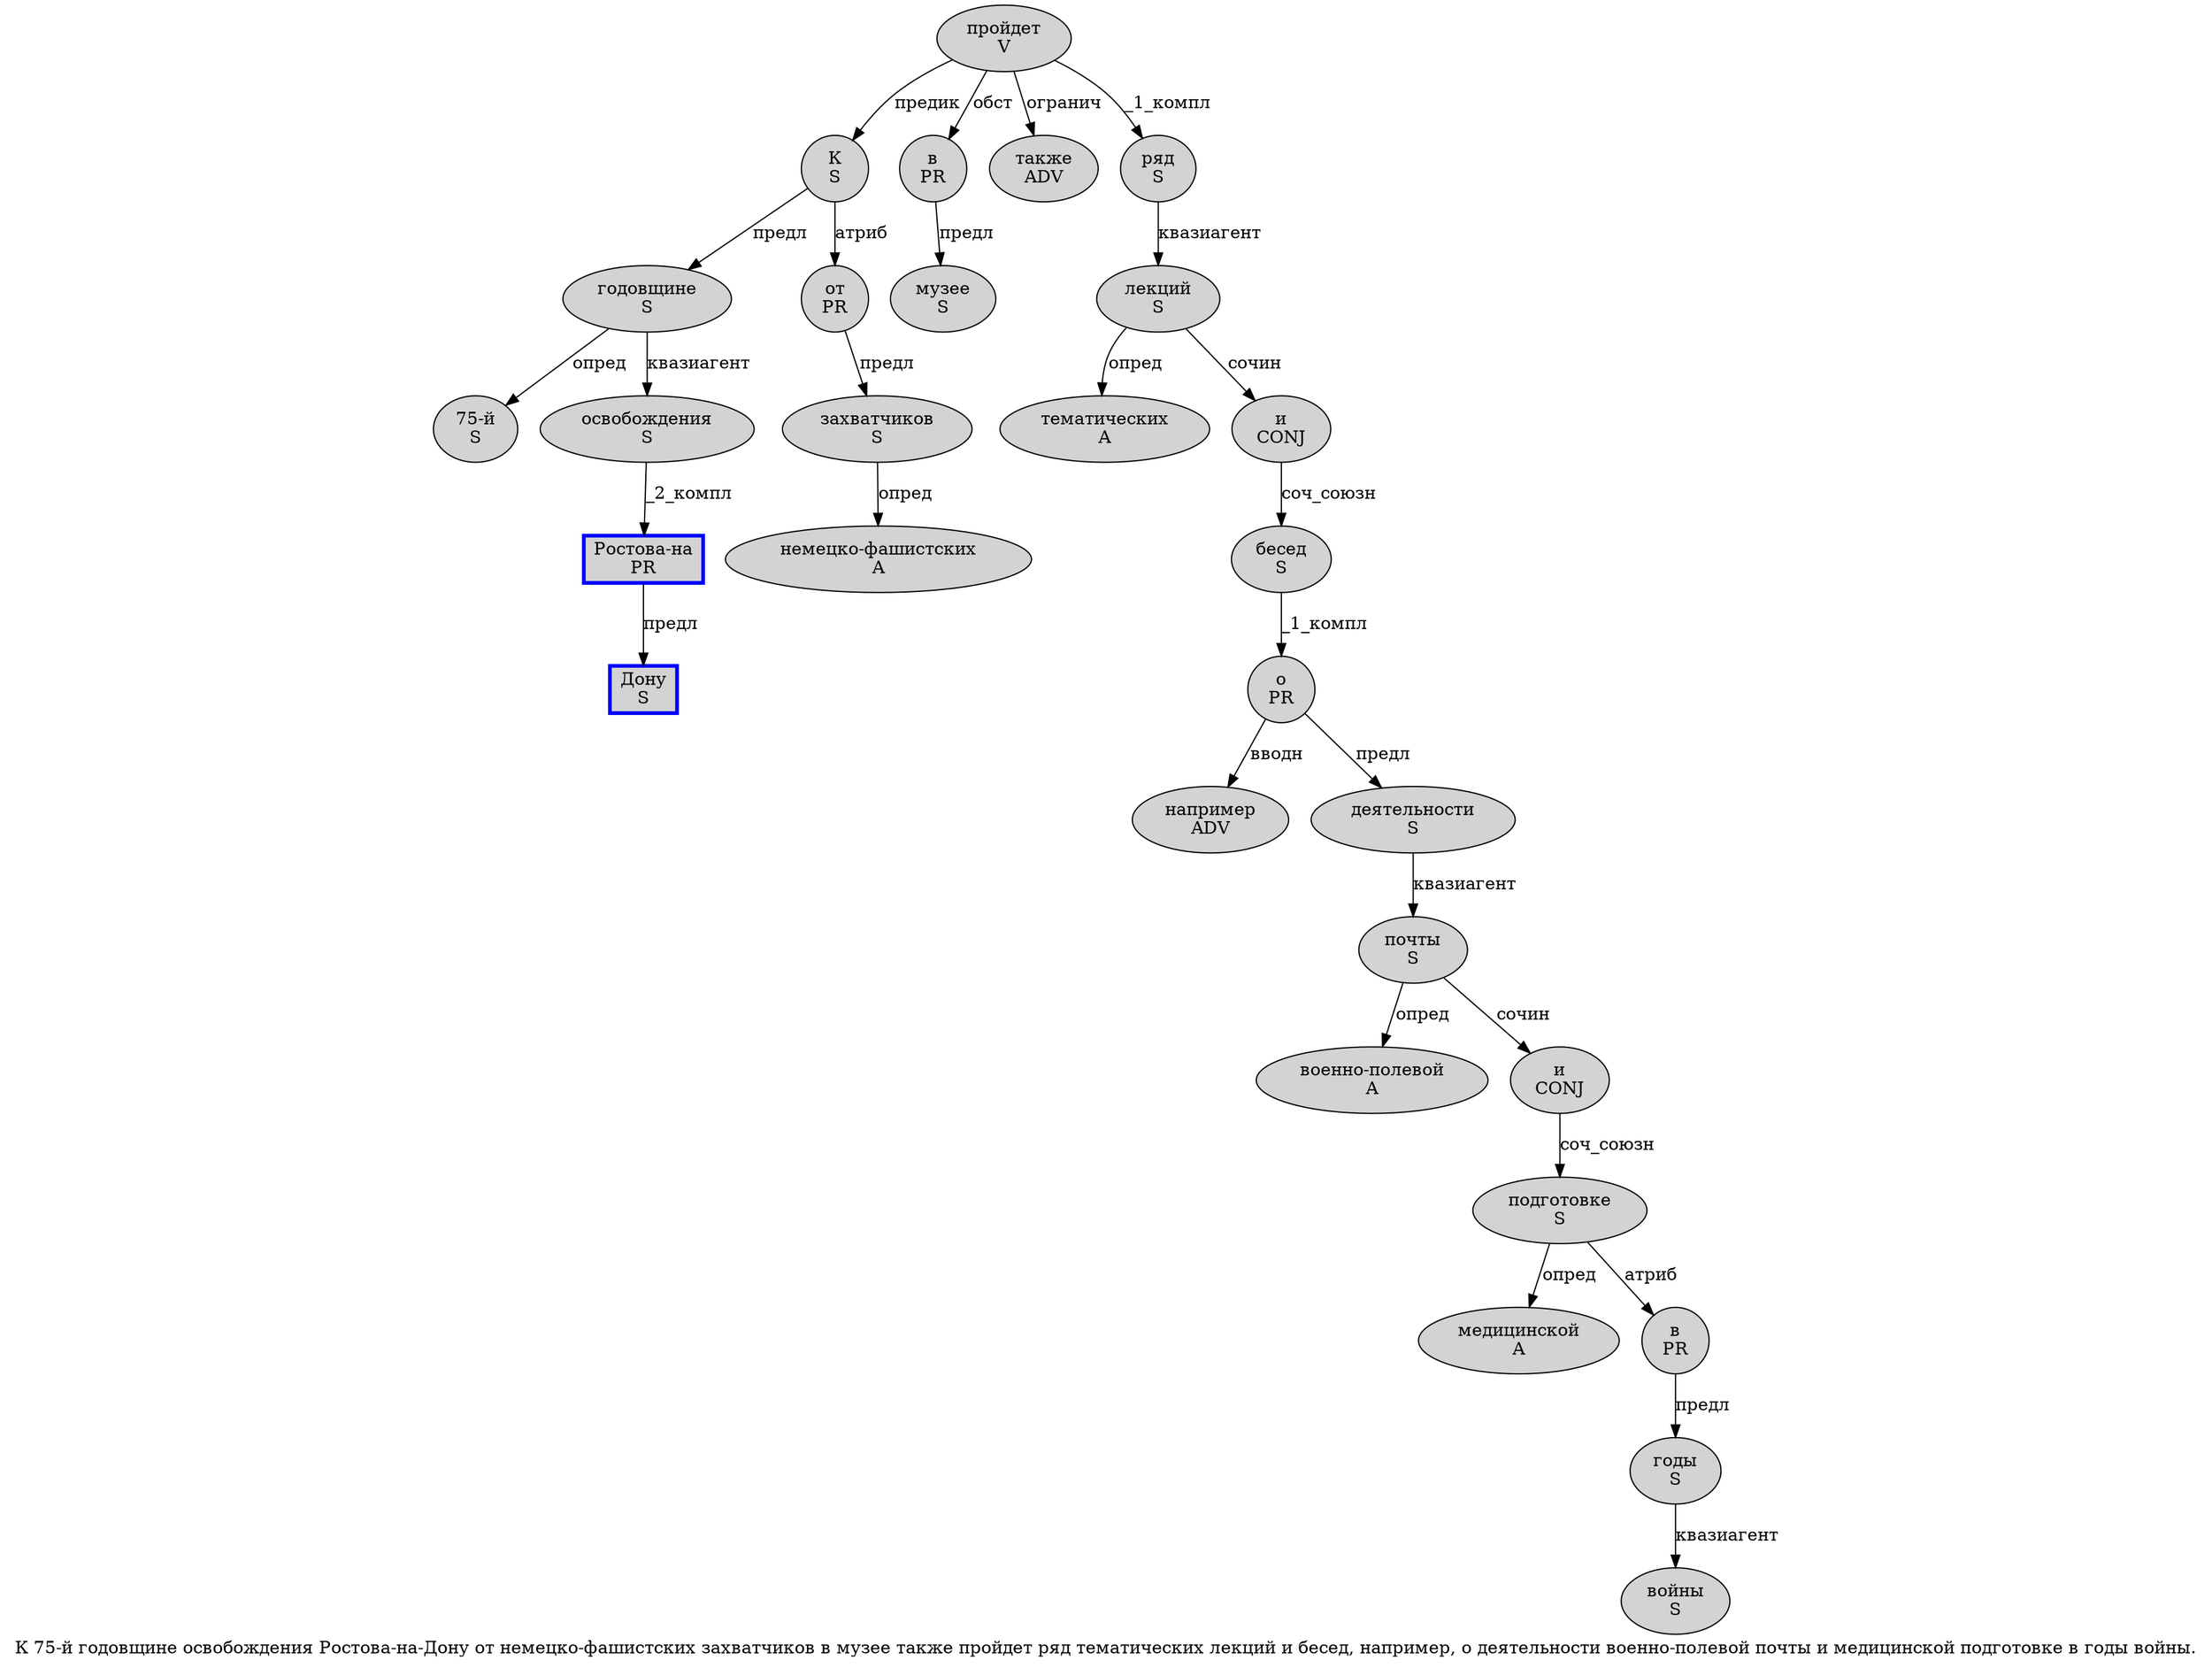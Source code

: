 digraph SENTENCE_1742 {
	graph [label="К 75-й годовщине освобождения Ростова-на-Дону от немецко-фашистских захватчиков в музее также пройдет ряд тематических лекций и бесед, например, о деятельности военно-полевой почты и медицинской подготовке в годы войны."]
	node [style=filled]
		0 [label="К
S" color="" fillcolor=lightgray penwidth=1 shape=ellipse]
		1 [label="75-й
S" color="" fillcolor=lightgray penwidth=1 shape=ellipse]
		2 [label="годовщине
S" color="" fillcolor=lightgray penwidth=1 shape=ellipse]
		3 [label="освобождения
S" color="" fillcolor=lightgray penwidth=1 shape=ellipse]
		4 [label="Ростова-на
PR" color=blue fillcolor=lightgray penwidth=3 shape=box]
		6 [label="Дону
S" color=blue fillcolor=lightgray penwidth=3 shape=box]
		7 [label="от
PR" color="" fillcolor=lightgray penwidth=1 shape=ellipse]
		8 [label="немецко-фашистских
A" color="" fillcolor=lightgray penwidth=1 shape=ellipse]
		9 [label="захватчиков
S" color="" fillcolor=lightgray penwidth=1 shape=ellipse]
		10 [label="в
PR" color="" fillcolor=lightgray penwidth=1 shape=ellipse]
		11 [label="музее
S" color="" fillcolor=lightgray penwidth=1 shape=ellipse]
		12 [label="также
ADV" color="" fillcolor=lightgray penwidth=1 shape=ellipse]
		13 [label="пройдет
V" color="" fillcolor=lightgray penwidth=1 shape=ellipse]
		14 [label="ряд
S" color="" fillcolor=lightgray penwidth=1 shape=ellipse]
		15 [label="тематических
A" color="" fillcolor=lightgray penwidth=1 shape=ellipse]
		16 [label="лекций
S" color="" fillcolor=lightgray penwidth=1 shape=ellipse]
		17 [label="и
CONJ" color="" fillcolor=lightgray penwidth=1 shape=ellipse]
		18 [label="бесед
S" color="" fillcolor=lightgray penwidth=1 shape=ellipse]
		20 [label="например
ADV" color="" fillcolor=lightgray penwidth=1 shape=ellipse]
		22 [label="о
PR" color="" fillcolor=lightgray penwidth=1 shape=ellipse]
		23 [label="деятельности
S" color="" fillcolor=lightgray penwidth=1 shape=ellipse]
		24 [label="военно-полевой
A" color="" fillcolor=lightgray penwidth=1 shape=ellipse]
		25 [label="почты
S" color="" fillcolor=lightgray penwidth=1 shape=ellipse]
		26 [label="и
CONJ" color="" fillcolor=lightgray penwidth=1 shape=ellipse]
		27 [label="медицинской
A" color="" fillcolor=lightgray penwidth=1 shape=ellipse]
		28 [label="подготовке
S" color="" fillcolor=lightgray penwidth=1 shape=ellipse]
		29 [label="в
PR" color="" fillcolor=lightgray penwidth=1 shape=ellipse]
		30 [label="годы
S" color="" fillcolor=lightgray penwidth=1 shape=ellipse]
		31 [label="войны
S" color="" fillcolor=lightgray penwidth=1 shape=ellipse]
			7 -> 9 [label="предл"]
			4 -> 6 [label="предл"]
			22 -> 20 [label="вводн"]
			22 -> 23 [label="предл"]
			14 -> 16 [label="квазиагент"]
			17 -> 18 [label="соч_союзн"]
			13 -> 0 [label="предик"]
			13 -> 10 [label="обст"]
			13 -> 12 [label="огранич"]
			13 -> 14 [label="_1_компл"]
			10 -> 11 [label="предл"]
			30 -> 31 [label="квазиагент"]
			26 -> 28 [label="соч_союзн"]
			28 -> 27 [label="опред"]
			28 -> 29 [label="атриб"]
			23 -> 25 [label="квазиагент"]
			2 -> 1 [label="опред"]
			2 -> 3 [label="квазиагент"]
			16 -> 15 [label="опред"]
			16 -> 17 [label="сочин"]
			18 -> 22 [label="_1_компл"]
			29 -> 30 [label="предл"]
			0 -> 2 [label="предл"]
			0 -> 7 [label="атриб"]
			25 -> 24 [label="опред"]
			25 -> 26 [label="сочин"]
			9 -> 8 [label="опред"]
			3 -> 4 [label="_2_компл"]
}